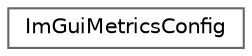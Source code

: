 digraph "Gráfico de jerarquía de clases"
{
 // LATEX_PDF_SIZE
  bgcolor="transparent";
  edge [fontname=Helvetica,fontsize=10,labelfontname=Helvetica,labelfontsize=10];
  node [fontname=Helvetica,fontsize=10,shape=box,height=0.2,width=0.4];
  rankdir="LR";
  Node0 [id="Node000000",label="ImGuiMetricsConfig",height=0.2,width=0.4,color="grey40", fillcolor="white", style="filled",URL="$struct_im_gui_metrics_config.html",tooltip=" "];
}
